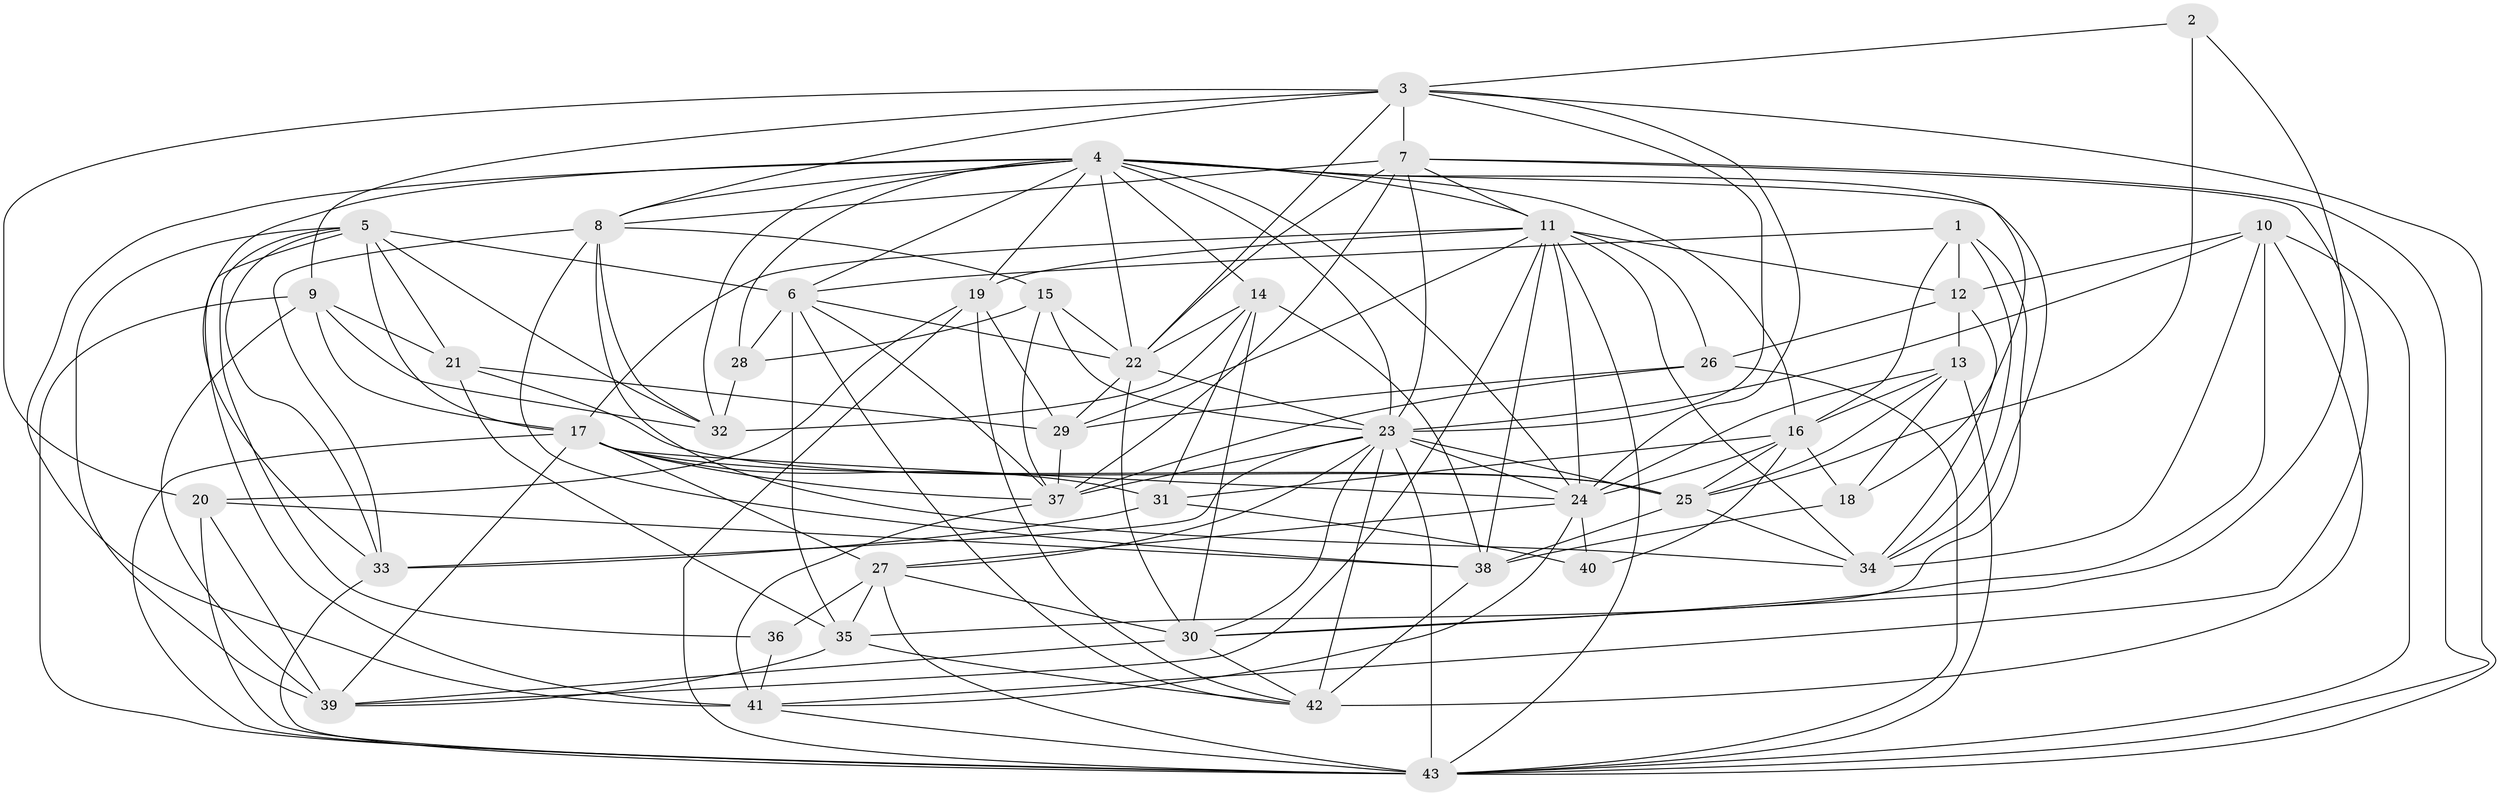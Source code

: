 // original degree distribution, {4: 0.25874125874125875, 5: 0.23076923076923078, 3: 0.2097902097902098, 6: 0.09090909090909091, 11: 0.006993006993006993, 7: 0.02097902097902098, 2: 0.17482517482517482, 9: 0.006993006993006993}
// Generated by graph-tools (version 1.1) at 2025/37/03/04/25 23:37:12]
// undirected, 43 vertices, 153 edges
graph export_dot {
  node [color=gray90,style=filled];
  1;
  2;
  3;
  4;
  5;
  6;
  7;
  8;
  9;
  10;
  11;
  12;
  13;
  14;
  15;
  16;
  17;
  18;
  19;
  20;
  21;
  22;
  23;
  24;
  25;
  26;
  27;
  28;
  29;
  30;
  31;
  32;
  33;
  34;
  35;
  36;
  37;
  38;
  39;
  40;
  41;
  42;
  43;
  1 -- 6 [weight=1.0];
  1 -- 12 [weight=1.0];
  1 -- 16 [weight=1.0];
  1 -- 34 [weight=1.0];
  1 -- 35 [weight=1.0];
  2 -- 3 [weight=1.0];
  2 -- 25 [weight=1.0];
  2 -- 30 [weight=1.0];
  3 -- 7 [weight=1.0];
  3 -- 8 [weight=1.0];
  3 -- 9 [weight=1.0];
  3 -- 20 [weight=1.0];
  3 -- 22 [weight=1.0];
  3 -- 23 [weight=1.0];
  3 -- 24 [weight=1.0];
  3 -- 43 [weight=1.0];
  4 -- 6 [weight=1.0];
  4 -- 8 [weight=2.0];
  4 -- 11 [weight=1.0];
  4 -- 14 [weight=1.0];
  4 -- 16 [weight=1.0];
  4 -- 18 [weight=1.0];
  4 -- 19 [weight=1.0];
  4 -- 22 [weight=1.0];
  4 -- 23 [weight=1.0];
  4 -- 24 [weight=1.0];
  4 -- 28 [weight=1.0];
  4 -- 32 [weight=1.0];
  4 -- 33 [weight=1.0];
  4 -- 34 [weight=2.0];
  4 -- 41 [weight=1.0];
  5 -- 6 [weight=1.0];
  5 -- 17 [weight=1.0];
  5 -- 21 [weight=1.0];
  5 -- 32 [weight=1.0];
  5 -- 33 [weight=1.0];
  5 -- 36 [weight=1.0];
  5 -- 39 [weight=1.0];
  5 -- 41 [weight=2.0];
  6 -- 22 [weight=1.0];
  6 -- 28 [weight=4.0];
  6 -- 35 [weight=1.0];
  6 -- 37 [weight=1.0];
  6 -- 42 [weight=1.0];
  7 -- 8 [weight=1.0];
  7 -- 11 [weight=1.0];
  7 -- 22 [weight=1.0];
  7 -- 23 [weight=2.0];
  7 -- 37 [weight=1.0];
  7 -- 41 [weight=1.0];
  7 -- 43 [weight=1.0];
  8 -- 15 [weight=1.0];
  8 -- 32 [weight=1.0];
  8 -- 33 [weight=1.0];
  8 -- 34 [weight=1.0];
  8 -- 38 [weight=1.0];
  9 -- 17 [weight=1.0];
  9 -- 21 [weight=1.0];
  9 -- 32 [weight=2.0];
  9 -- 39 [weight=1.0];
  9 -- 43 [weight=1.0];
  10 -- 12 [weight=1.0];
  10 -- 23 [weight=1.0];
  10 -- 30 [weight=1.0];
  10 -- 34 [weight=1.0];
  10 -- 42 [weight=2.0];
  10 -- 43 [weight=1.0];
  11 -- 12 [weight=1.0];
  11 -- 17 [weight=1.0];
  11 -- 19 [weight=3.0];
  11 -- 24 [weight=1.0];
  11 -- 26 [weight=1.0];
  11 -- 29 [weight=1.0];
  11 -- 34 [weight=1.0];
  11 -- 38 [weight=2.0];
  11 -- 39 [weight=1.0];
  11 -- 43 [weight=1.0];
  12 -- 13 [weight=2.0];
  12 -- 26 [weight=1.0];
  12 -- 34 [weight=1.0];
  13 -- 16 [weight=1.0];
  13 -- 18 [weight=1.0];
  13 -- 24 [weight=1.0];
  13 -- 25 [weight=1.0];
  13 -- 43 [weight=1.0];
  14 -- 22 [weight=1.0];
  14 -- 30 [weight=2.0];
  14 -- 31 [weight=1.0];
  14 -- 32 [weight=1.0];
  14 -- 38 [weight=1.0];
  15 -- 22 [weight=1.0];
  15 -- 23 [weight=1.0];
  15 -- 28 [weight=1.0];
  15 -- 37 [weight=1.0];
  16 -- 18 [weight=1.0];
  16 -- 24 [weight=1.0];
  16 -- 25 [weight=1.0];
  16 -- 31 [weight=1.0];
  16 -- 40 [weight=1.0];
  17 -- 24 [weight=1.0];
  17 -- 25 [weight=1.0];
  17 -- 27 [weight=1.0];
  17 -- 31 [weight=3.0];
  17 -- 37 [weight=1.0];
  17 -- 39 [weight=1.0];
  17 -- 43 [weight=2.0];
  18 -- 38 [weight=1.0];
  19 -- 20 [weight=1.0];
  19 -- 29 [weight=1.0];
  19 -- 42 [weight=1.0];
  19 -- 43 [weight=1.0];
  20 -- 38 [weight=1.0];
  20 -- 39 [weight=2.0];
  20 -- 43 [weight=1.0];
  21 -- 25 [weight=2.0];
  21 -- 29 [weight=2.0];
  21 -- 35 [weight=1.0];
  22 -- 23 [weight=2.0];
  22 -- 29 [weight=1.0];
  22 -- 30 [weight=3.0];
  23 -- 24 [weight=1.0];
  23 -- 25 [weight=2.0];
  23 -- 27 [weight=1.0];
  23 -- 30 [weight=1.0];
  23 -- 33 [weight=1.0];
  23 -- 37 [weight=2.0];
  23 -- 42 [weight=1.0];
  23 -- 43 [weight=2.0];
  24 -- 27 [weight=1.0];
  24 -- 40 [weight=1.0];
  24 -- 41 [weight=1.0];
  25 -- 34 [weight=1.0];
  25 -- 38 [weight=2.0];
  26 -- 29 [weight=1.0];
  26 -- 37 [weight=1.0];
  26 -- 43 [weight=2.0];
  27 -- 30 [weight=1.0];
  27 -- 35 [weight=1.0];
  27 -- 36 [weight=2.0];
  27 -- 43 [weight=1.0];
  28 -- 32 [weight=1.0];
  29 -- 37 [weight=1.0];
  30 -- 39 [weight=2.0];
  30 -- 42 [weight=1.0];
  31 -- 33 [weight=1.0];
  31 -- 40 [weight=1.0];
  33 -- 43 [weight=1.0];
  35 -- 39 [weight=1.0];
  35 -- 42 [weight=1.0];
  36 -- 41 [weight=1.0];
  37 -- 41 [weight=1.0];
  38 -- 42 [weight=1.0];
  41 -- 43 [weight=1.0];
}
